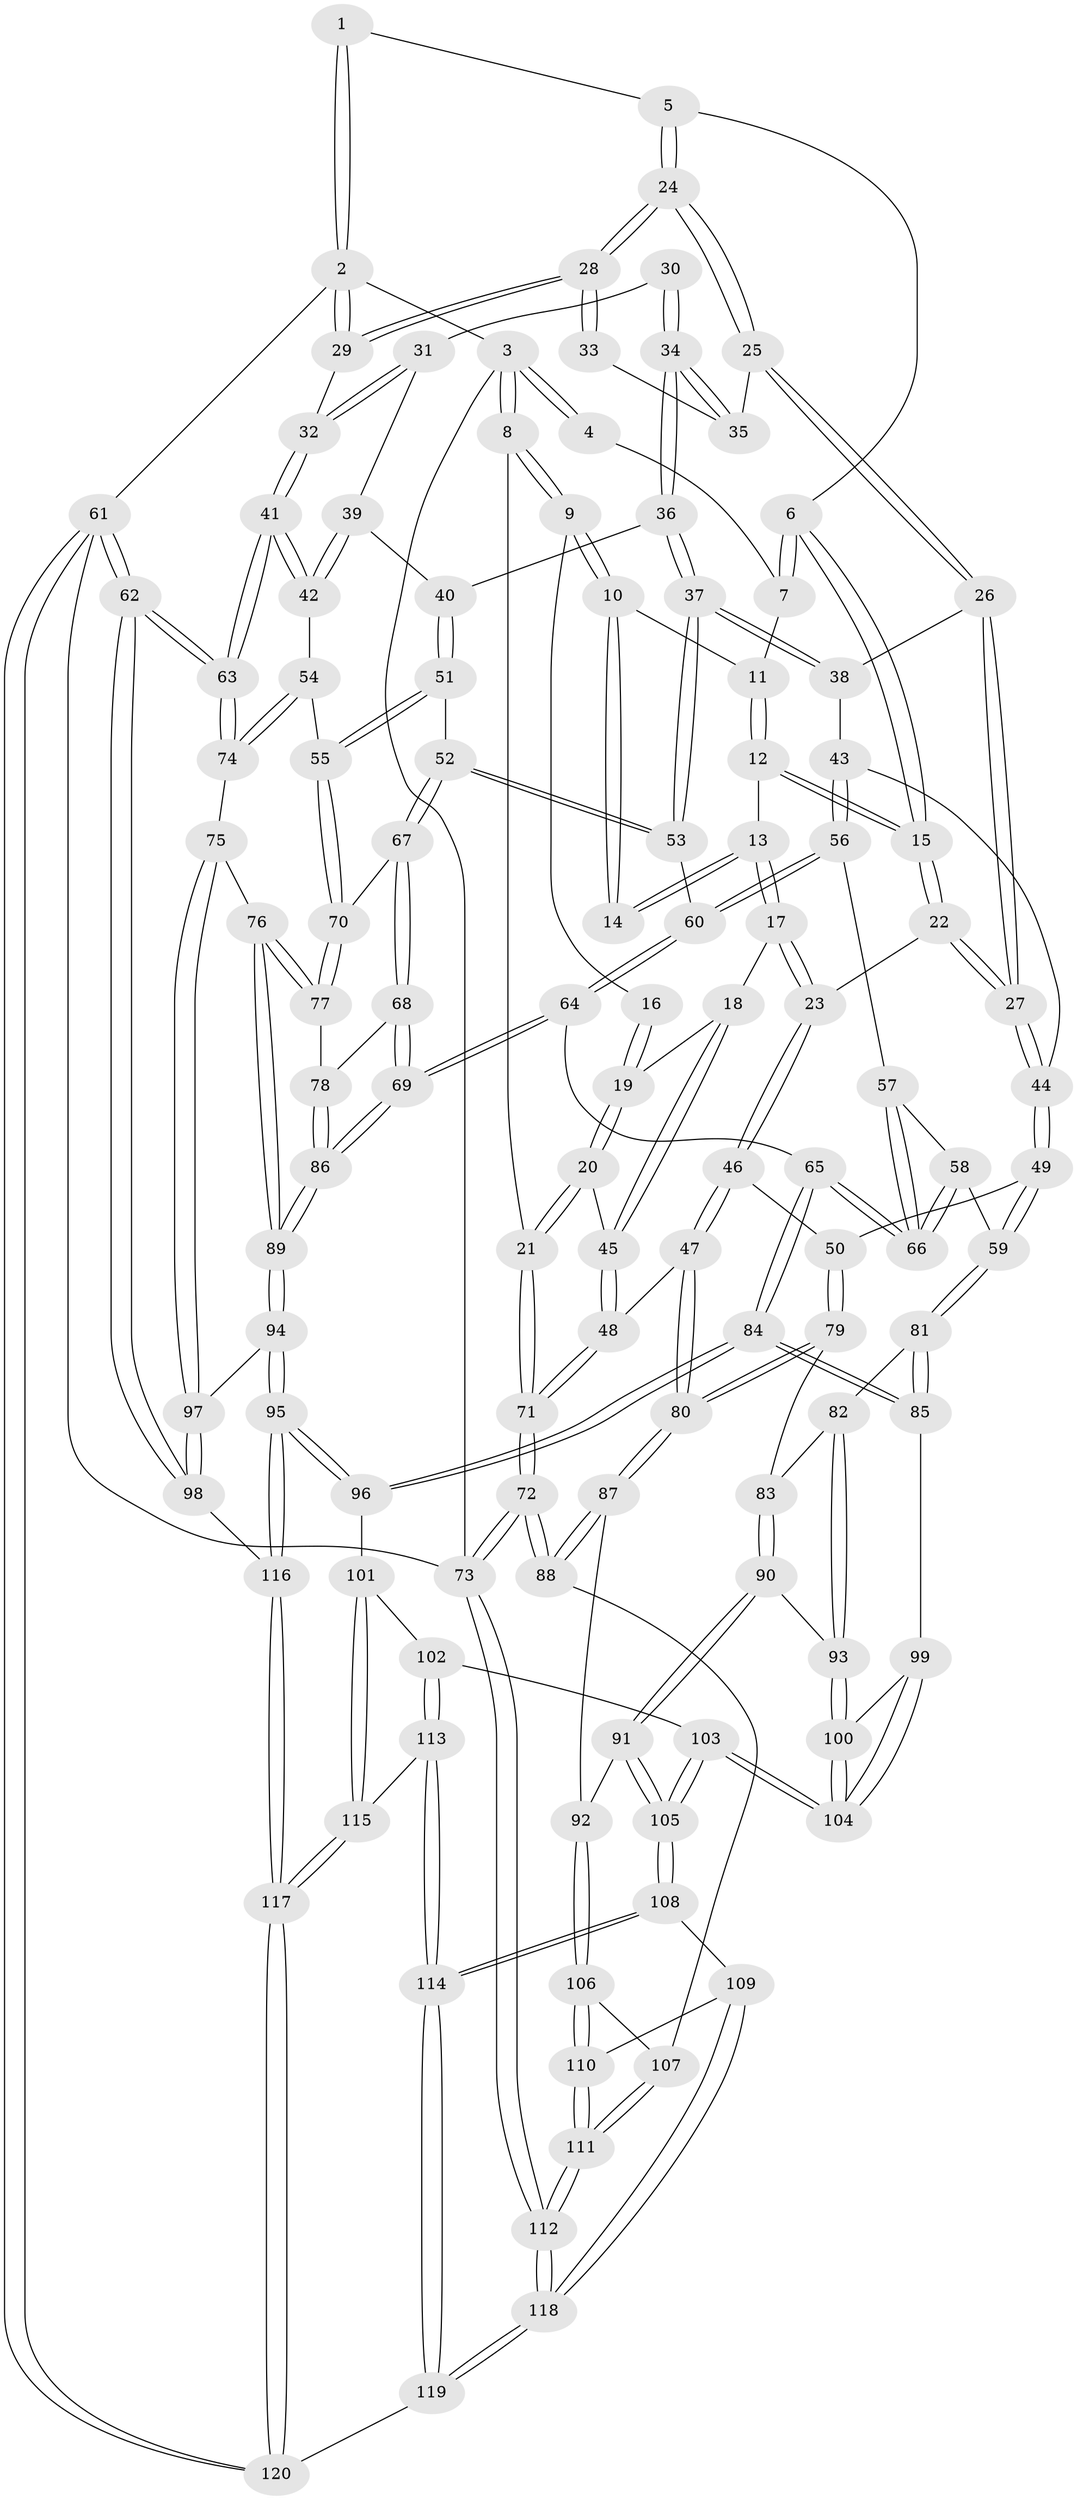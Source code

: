 // Generated by graph-tools (version 1.1) at 2025/38/03/09/25 02:38:52]
// undirected, 120 vertices, 297 edges
graph export_dot {
graph [start="1"]
  node [color=gray90,style=filled];
  1 [pos="+0.6050456217036663+0"];
  2 [pos="+1+0"];
  3 [pos="+0+0"];
  4 [pos="+0.2807800974571103+0"];
  5 [pos="+0.644891831650764+0.02604252540115982"];
  6 [pos="+0.43804093618395534+0.1285422550632066"];
  7 [pos="+0.2590772596861427+0"];
  8 [pos="+0+0.19733255283769902"];
  9 [pos="+0+0.12241664382414326"];
  10 [pos="+0.2453261484527347+0"];
  11 [pos="+0.25035657858198385+0"];
  12 [pos="+0.30058804266106226+0.12014810985687342"];
  13 [pos="+0.17224220455028902+0.196333694825342"];
  14 [pos="+0.1466377239430155+0.1660641598606997"];
  15 [pos="+0.34676636728963983+0.22545910886495374"];
  16 [pos="+0.11872878222882828+0.17077853880320268"];
  17 [pos="+0.20898556978783878+0.29282501227543567"];
  18 [pos="+0.16816560631581576+0.30973108945395145"];
  19 [pos="+0.09093800668948798+0.2545691227348747"];
  20 [pos="+0+0.22583754112992915"];
  21 [pos="+0+0.22070778521080012"];
  22 [pos="+0.3471429151355107+0.2291237901190234"];
  23 [pos="+0.2613048664627145+0.2972081422323012"];
  24 [pos="+0.6590045734117742+0.062245799045118205"];
  25 [pos="+0.6678474242624309+0.12517145063284918"];
  26 [pos="+0.6268130431633396+0.19377165055474002"];
  27 [pos="+0.4753577364702363+0.2946793051112182"];
  28 [pos="+1+0.03641212354191995"];
  29 [pos="+1+0.007739406079506252"];
  30 [pos="+0.8816411227232319+0.2602096501840551"];
  31 [pos="+0.9309501876288825+0.29249357919125213"];
  32 [pos="+1+0.06463251943268167"];
  33 [pos="+0.8491289493191521+0.18520959599748898"];
  34 [pos="+0.8035711900818479+0.3348843507259089"];
  35 [pos="+0.6994607147978136+0.1456875847124059"];
  36 [pos="+0.8039335953764971+0.3383150479564213"];
  37 [pos="+0.7225949316373527+0.4101215628473375"];
  38 [pos="+0.6425624217327697+0.2580793613024173"];
  39 [pos="+0.9290405963879885+0.3007869486898371"];
  40 [pos="+0.8710214425756203+0.378660234179418"];
  41 [pos="+1+0.45957512678932694"];
  42 [pos="+1+0.46124048408580587"];
  43 [pos="+0.6055985428568504+0.4258919732103916"];
  44 [pos="+0.4765527664781057+0.3741449681151758"];
  45 [pos="+0.11068455193668525+0.38665205715951134"];
  46 [pos="+0.2777437106647731+0.36514625287186825"];
  47 [pos="+0.1378048374838173+0.53394180510869"];
  48 [pos="+0.12442027729171858+0.5270322947477777"];
  49 [pos="+0.41243832267609243+0.4906835872330339"];
  50 [pos="+0.37636317473605124+0.48620238475596106"];
  51 [pos="+0.8812252247695529+0.4042342414147425"];
  52 [pos="+0.7341810465205338+0.4698962825126163"];
  53 [pos="+0.7115288994266326+0.45456190620361975"];
  54 [pos="+0.9546197905204413+0.47519480199318337"];
  55 [pos="+0.941462810024372+0.47412934137814294"];
  56 [pos="+0.6415021405932922+0.46172615160606445"];
  57 [pos="+0.6243358588040722+0.4777136797932332"];
  58 [pos="+0.5070181722917098+0.530361781941399"];
  59 [pos="+0.4197549522337684+0.5024275609272242"];
  60 [pos="+0.6794511032050962+0.46482534623582855"];
  61 [pos="+1+1"];
  62 [pos="+1+1"];
  63 [pos="+1+0.658628953100391"];
  64 [pos="+0.6593374142400079+0.6410770708659299"];
  65 [pos="+0.587551737076399+0.6269453315070568"];
  66 [pos="+0.5872935486351275+0.6263447416596204"];
  67 [pos="+0.7381317485007838+0.4743243043241055"];
  68 [pos="+0.7574474160296748+0.5838758581950855"];
  69 [pos="+0.6676737626041751+0.6470672732822"];
  70 [pos="+0.8736210864844854+0.5202625364171127"];
  71 [pos="+0+0.5867251905658478"];
  72 [pos="+0+0.6180278079409885"];
  73 [pos="+0+1"];
  74 [pos="+0.9482716084600342+0.6251144809095307"];
  75 [pos="+0.8902340997890635+0.6626956408485866"];
  76 [pos="+0.8574696599907154+0.633529492747911"];
  77 [pos="+0.8440073579066559+0.6089118942363935"];
  78 [pos="+0.8132350761592642+0.605541626728314"];
  79 [pos="+0.2010722073184109+0.5662025881801476"];
  80 [pos="+0.17278902872805843+0.5643904713796255"];
  81 [pos="+0.4156693531184947+0.660094565966161"];
  82 [pos="+0.31696265081168645+0.6536595585379436"];
  83 [pos="+0.2670706295801521+0.6301752895063438"];
  84 [pos="+0.47712524555839997+0.7278172553920705"];
  85 [pos="+0.4172191900624531+0.6629529388830931"];
  86 [pos="+0.703113308372007+0.7257051882173255"];
  87 [pos="+0.16626670758082424+0.6041998570627465"];
  88 [pos="+0.042996296712154554+0.7410756112169451"];
  89 [pos="+0.7113438956038003+0.7554005312679535"];
  90 [pos="+0.2631140093674866+0.7117868039490192"];
  91 [pos="+0.18939348792034827+0.7444575302305109"];
  92 [pos="+0.18443812970230988+0.7436639376319927"];
  93 [pos="+0.2969094767821597+0.7303147786555625"];
  94 [pos="+0.7115962283923543+0.7602812627152365"];
  95 [pos="+0.6020245138559114+0.9183566554218522"];
  96 [pos="+0.4785785401134358+0.7383435572539273"];
  97 [pos="+0.9176906548148169+0.7903602648994398"];
  98 [pos="+0.9997099854800555+0.8696814894696595"];
  99 [pos="+0.3717700065485715+0.6993332903988095"];
  100 [pos="+0.2976574588554772+0.7316572335038788"];
  101 [pos="+0.3502699283510946+0.8119180225667306"];
  102 [pos="+0.3284810230661301+0.8081961268709983"];
  103 [pos="+0.30498638822441826+0.8004951210483643"];
  104 [pos="+0.3054139293302883+0.7935200137598646"];
  105 [pos="+0.2957191897806421+0.8039672614227378"];
  106 [pos="+0.1814060655742841+0.7469515116873532"];
  107 [pos="+0.057966022116665676+0.7588677234620845"];
  108 [pos="+0.2610598896131829+0.8511645033205648"];
  109 [pos="+0.17592086508656993+0.8315657518828827"];
  110 [pos="+0.17154395616781054+0.8196636435488652"];
  111 [pos="+0.06417197441263264+0.8211144139389027"];
  112 [pos="+0+1"];
  113 [pos="+0.3184399878162674+0.923336263839867"];
  114 [pos="+0.2593181469097125+0.947942977776131"];
  115 [pos="+0.39381039948233637+0.9089153138747027"];
  116 [pos="+0.6009684519702658+0.9791084490547372"];
  117 [pos="+0.5905039583657616+1"];
  118 [pos="+0.00979391368146191+1"];
  119 [pos="+0.014870472468058539+1"];
  120 [pos="+0.5791789492501683+1"];
  1 -- 2;
  1 -- 2;
  1 -- 5;
  2 -- 3;
  2 -- 29;
  2 -- 29;
  2 -- 61;
  3 -- 4;
  3 -- 4;
  3 -- 8;
  3 -- 8;
  3 -- 73;
  4 -- 7;
  5 -- 6;
  5 -- 24;
  5 -- 24;
  6 -- 7;
  6 -- 7;
  6 -- 15;
  6 -- 15;
  7 -- 11;
  8 -- 9;
  8 -- 9;
  8 -- 21;
  9 -- 10;
  9 -- 10;
  9 -- 16;
  10 -- 11;
  10 -- 14;
  10 -- 14;
  11 -- 12;
  11 -- 12;
  12 -- 13;
  12 -- 15;
  12 -- 15;
  13 -- 14;
  13 -- 14;
  13 -- 17;
  13 -- 17;
  15 -- 22;
  15 -- 22;
  16 -- 19;
  16 -- 19;
  17 -- 18;
  17 -- 23;
  17 -- 23;
  18 -- 19;
  18 -- 45;
  18 -- 45;
  19 -- 20;
  19 -- 20;
  20 -- 21;
  20 -- 21;
  20 -- 45;
  21 -- 71;
  21 -- 71;
  22 -- 23;
  22 -- 27;
  22 -- 27;
  23 -- 46;
  23 -- 46;
  24 -- 25;
  24 -- 25;
  24 -- 28;
  24 -- 28;
  25 -- 26;
  25 -- 26;
  25 -- 35;
  26 -- 27;
  26 -- 27;
  26 -- 38;
  27 -- 44;
  27 -- 44;
  28 -- 29;
  28 -- 29;
  28 -- 33;
  28 -- 33;
  29 -- 32;
  30 -- 31;
  30 -- 34;
  30 -- 34;
  31 -- 32;
  31 -- 32;
  31 -- 39;
  32 -- 41;
  32 -- 41;
  33 -- 35;
  34 -- 35;
  34 -- 35;
  34 -- 36;
  34 -- 36;
  36 -- 37;
  36 -- 37;
  36 -- 40;
  37 -- 38;
  37 -- 38;
  37 -- 53;
  37 -- 53;
  38 -- 43;
  39 -- 40;
  39 -- 42;
  39 -- 42;
  40 -- 51;
  40 -- 51;
  41 -- 42;
  41 -- 42;
  41 -- 63;
  41 -- 63;
  42 -- 54;
  43 -- 44;
  43 -- 56;
  43 -- 56;
  44 -- 49;
  44 -- 49;
  45 -- 48;
  45 -- 48;
  46 -- 47;
  46 -- 47;
  46 -- 50;
  47 -- 48;
  47 -- 80;
  47 -- 80;
  48 -- 71;
  48 -- 71;
  49 -- 50;
  49 -- 59;
  49 -- 59;
  50 -- 79;
  50 -- 79;
  51 -- 52;
  51 -- 55;
  51 -- 55;
  52 -- 53;
  52 -- 53;
  52 -- 67;
  52 -- 67;
  53 -- 60;
  54 -- 55;
  54 -- 74;
  54 -- 74;
  55 -- 70;
  55 -- 70;
  56 -- 57;
  56 -- 60;
  56 -- 60;
  57 -- 58;
  57 -- 66;
  57 -- 66;
  58 -- 59;
  58 -- 66;
  58 -- 66;
  59 -- 81;
  59 -- 81;
  60 -- 64;
  60 -- 64;
  61 -- 62;
  61 -- 62;
  61 -- 120;
  61 -- 120;
  61 -- 73;
  62 -- 63;
  62 -- 63;
  62 -- 98;
  62 -- 98;
  63 -- 74;
  63 -- 74;
  64 -- 65;
  64 -- 69;
  64 -- 69;
  65 -- 66;
  65 -- 66;
  65 -- 84;
  65 -- 84;
  67 -- 68;
  67 -- 68;
  67 -- 70;
  68 -- 69;
  68 -- 69;
  68 -- 78;
  69 -- 86;
  69 -- 86;
  70 -- 77;
  70 -- 77;
  71 -- 72;
  71 -- 72;
  72 -- 73;
  72 -- 73;
  72 -- 88;
  72 -- 88;
  73 -- 112;
  73 -- 112;
  74 -- 75;
  75 -- 76;
  75 -- 97;
  75 -- 97;
  76 -- 77;
  76 -- 77;
  76 -- 89;
  76 -- 89;
  77 -- 78;
  78 -- 86;
  78 -- 86;
  79 -- 80;
  79 -- 80;
  79 -- 83;
  80 -- 87;
  80 -- 87;
  81 -- 82;
  81 -- 85;
  81 -- 85;
  82 -- 83;
  82 -- 93;
  82 -- 93;
  83 -- 90;
  83 -- 90;
  84 -- 85;
  84 -- 85;
  84 -- 96;
  84 -- 96;
  85 -- 99;
  86 -- 89;
  86 -- 89;
  87 -- 88;
  87 -- 88;
  87 -- 92;
  88 -- 107;
  89 -- 94;
  89 -- 94;
  90 -- 91;
  90 -- 91;
  90 -- 93;
  91 -- 92;
  91 -- 105;
  91 -- 105;
  92 -- 106;
  92 -- 106;
  93 -- 100;
  93 -- 100;
  94 -- 95;
  94 -- 95;
  94 -- 97;
  95 -- 96;
  95 -- 96;
  95 -- 116;
  95 -- 116;
  96 -- 101;
  97 -- 98;
  97 -- 98;
  98 -- 116;
  99 -- 100;
  99 -- 104;
  99 -- 104;
  100 -- 104;
  100 -- 104;
  101 -- 102;
  101 -- 115;
  101 -- 115;
  102 -- 103;
  102 -- 113;
  102 -- 113;
  103 -- 104;
  103 -- 104;
  103 -- 105;
  103 -- 105;
  105 -- 108;
  105 -- 108;
  106 -- 107;
  106 -- 110;
  106 -- 110;
  107 -- 111;
  107 -- 111;
  108 -- 109;
  108 -- 114;
  108 -- 114;
  109 -- 110;
  109 -- 118;
  109 -- 118;
  110 -- 111;
  110 -- 111;
  111 -- 112;
  111 -- 112;
  112 -- 118;
  112 -- 118;
  113 -- 114;
  113 -- 114;
  113 -- 115;
  114 -- 119;
  114 -- 119;
  115 -- 117;
  115 -- 117;
  116 -- 117;
  116 -- 117;
  117 -- 120;
  117 -- 120;
  118 -- 119;
  118 -- 119;
  119 -- 120;
}
